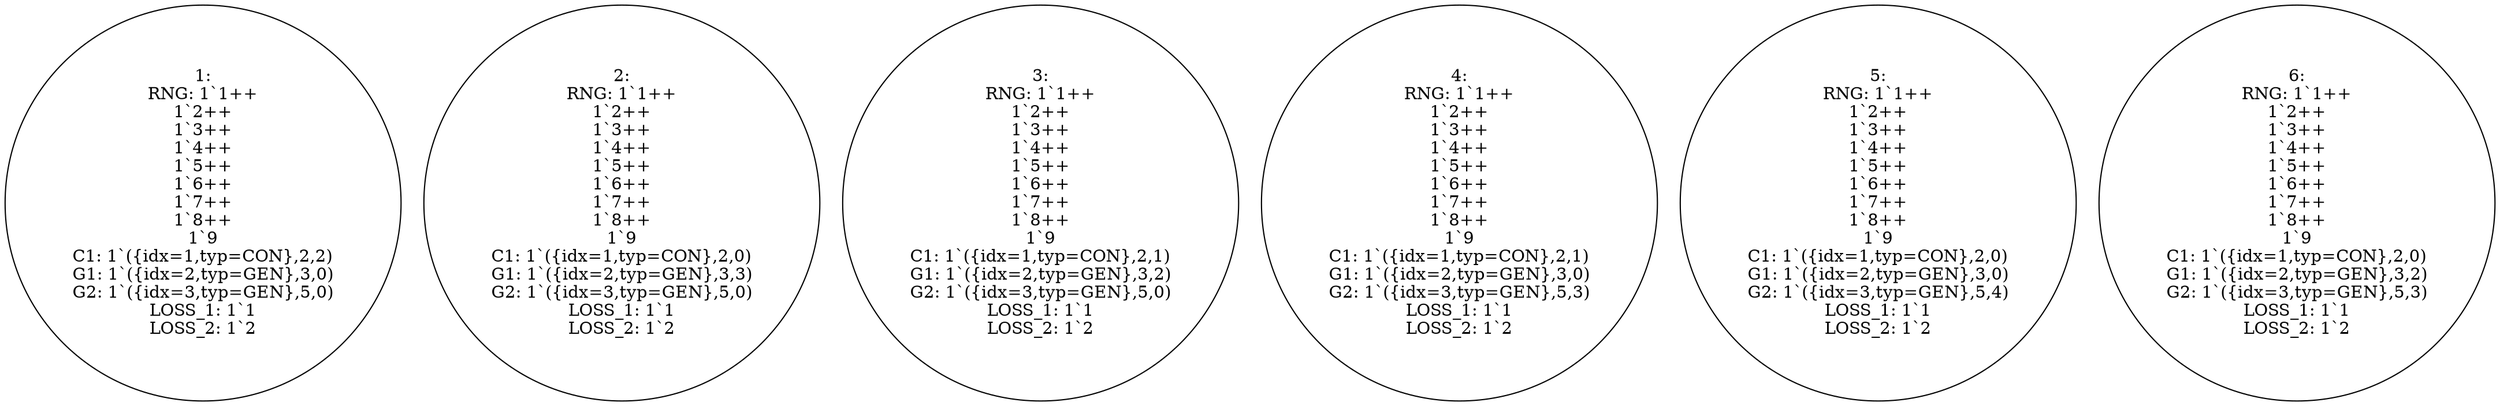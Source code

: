digraph cpn_tools_graph {
  N1 [label="1:
RNG: 1`1++
1`2++
1`3++
1`4++
1`5++
1`6++
1`7++
1`8++
1`9
C1: 1`({idx=1,typ=CON},2,2)
G1: 1`({idx=2,typ=GEN},3,0)
G2: 1`({idx=3,typ=GEN},5,0)
LOSS_1: 1`1
LOSS_2: 1`2
"];
  N2 [label="2:
RNG: 1`1++
1`2++
1`3++
1`4++
1`5++
1`6++
1`7++
1`8++
1`9
C1: 1`({idx=1,typ=CON},2,0)
G1: 1`({idx=2,typ=GEN},3,3)
G2: 1`({idx=3,typ=GEN},5,0)
LOSS_1: 1`1
LOSS_2: 1`2
"];
  N3 [label="3:
RNG: 1`1++
1`2++
1`3++
1`4++
1`5++
1`6++
1`7++
1`8++
1`9
C1: 1`({idx=1,typ=CON},2,1)
G1: 1`({idx=2,typ=GEN},3,2)
G2: 1`({idx=3,typ=GEN},5,0)
LOSS_1: 1`1
LOSS_2: 1`2
"];
  N4 [label="4:
RNG: 1`1++
1`2++
1`3++
1`4++
1`5++
1`6++
1`7++
1`8++
1`9
C1: 1`({idx=1,typ=CON},2,1)
G1: 1`({idx=2,typ=GEN},3,0)
G2: 1`({idx=3,typ=GEN},5,3)
LOSS_1: 1`1
LOSS_2: 1`2
"];
  N5 [label="5:
RNG: 1`1++
1`2++
1`3++
1`4++
1`5++
1`6++
1`7++
1`8++
1`9
C1: 1`({idx=1,typ=CON},2,0)
G1: 1`({idx=2,typ=GEN},3,0)
G2: 1`({idx=3,typ=GEN},5,4)
LOSS_1: 1`1
LOSS_2: 1`2
"];
  N6 [label="6:
RNG: 1`1++
1`2++
1`3++
1`4++
1`5++
1`6++
1`7++
1`8++
1`9
C1: 1`({idx=1,typ=CON},2,0)
G1: 1`({idx=2,typ=GEN},3,2)
G2: 1`({idx=3,typ=GEN},5,3)
LOSS_1: 1`1
LOSS_2: 1`2
"];
}